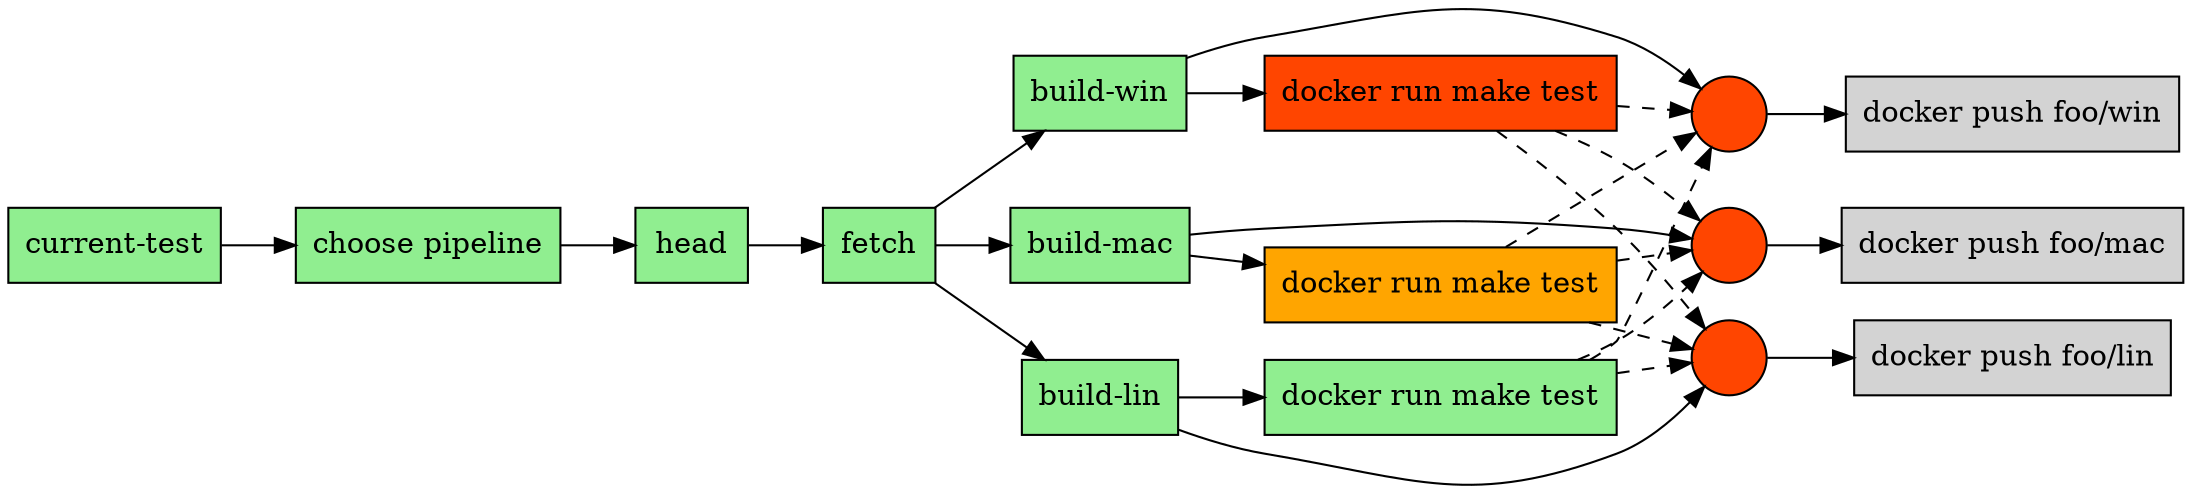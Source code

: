 digraph pipeline {
  node [shape="box"]
  rankdir=LR
  n2 [label="current-test",fillcolor="#90ee90",style="filled"]
  n1 [label="choose pipeline",fillcolor="#90ee90",style="filled"]
  n11 [label="head",fillcolor="#90ee90",style="filled"]
  n10 [label="fetch",fillcolor="#90ee90",style="filled"]
  n9 [label="build-win",fillcolor="#90ee90",style="filled"]
  n8 [label="docker run make test",fillcolor="#ff4500",style="filled",tooltip="Missing DLL"]
  n13 [label="build-mac",fillcolor="#90ee90",style="filled"]
  n12 [label="docker run make test",fillcolor="#ffa500",style="filled"]
  n15 [label="build-lin",fillcolor="#90ee90",style="filled"]
  n14 [label="docker run make test",fillcolor="#90ee90",style="filled"]
  n5 [label="",fillcolor="#ff4500",style="filled",shape="circle",tooltip="Missing DLL"]
  n4 [label="docker push foo/win",fillcolor="#d3d3d3",style="filled"]
  n17 [label="",fillcolor="#ff4500",style="filled",shape="circle",tooltip="Missing DLL"]
  n16 [label="docker push foo/mac",fillcolor="#d3d3d3",style="filled"]
  n19 [label="",fillcolor="#ff4500",style="filled",shape="circle",tooltip="Missing DLL"]
  n18 [label="docker push foo/lin",fillcolor="#d3d3d3",style="filled"]
  n19 -> n18
  n15 -> n19
  n14 -> n19 [style="dashed"]
  n12 -> n19 [style="dashed"]
  n8 -> n19 [style="dashed"]
  n17 -> n16
  n13 -> n17
  n14 -> n17 [style="dashed"]
  n12 -> n17 [style="dashed"]
  n8 -> n17 [style="dashed"]
  n5 -> n4
  n9 -> n5
  n14 -> n5 [style="dashed"]
  n12 -> n5 [style="dashed"]
  n8 -> n5 [style="dashed"]
  n15 -> n14
  n10 -> n15
  n13 -> n12
  n10 -> n13
  n9 -> n8
  n10 -> n9
  n11 -> n10
  n1 -> n11
  n2 -> n1
  }
